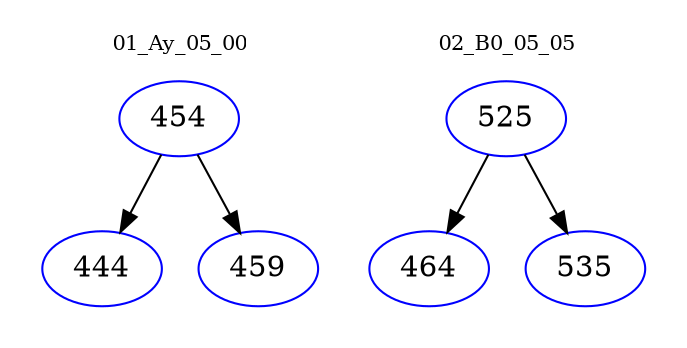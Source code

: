 digraph{
subgraph cluster_0 {
color = white
label = "01_Ay_05_00";
fontsize=10;
T0_454 [label="454", color="blue"]
T0_454 -> T0_444 [color="black"]
T0_444 [label="444", color="blue"]
T0_454 -> T0_459 [color="black"]
T0_459 [label="459", color="blue"]
}
subgraph cluster_1 {
color = white
label = "02_B0_05_05";
fontsize=10;
T1_525 [label="525", color="blue"]
T1_525 -> T1_464 [color="black"]
T1_464 [label="464", color="blue"]
T1_525 -> T1_535 [color="black"]
T1_535 [label="535", color="blue"]
}
}

